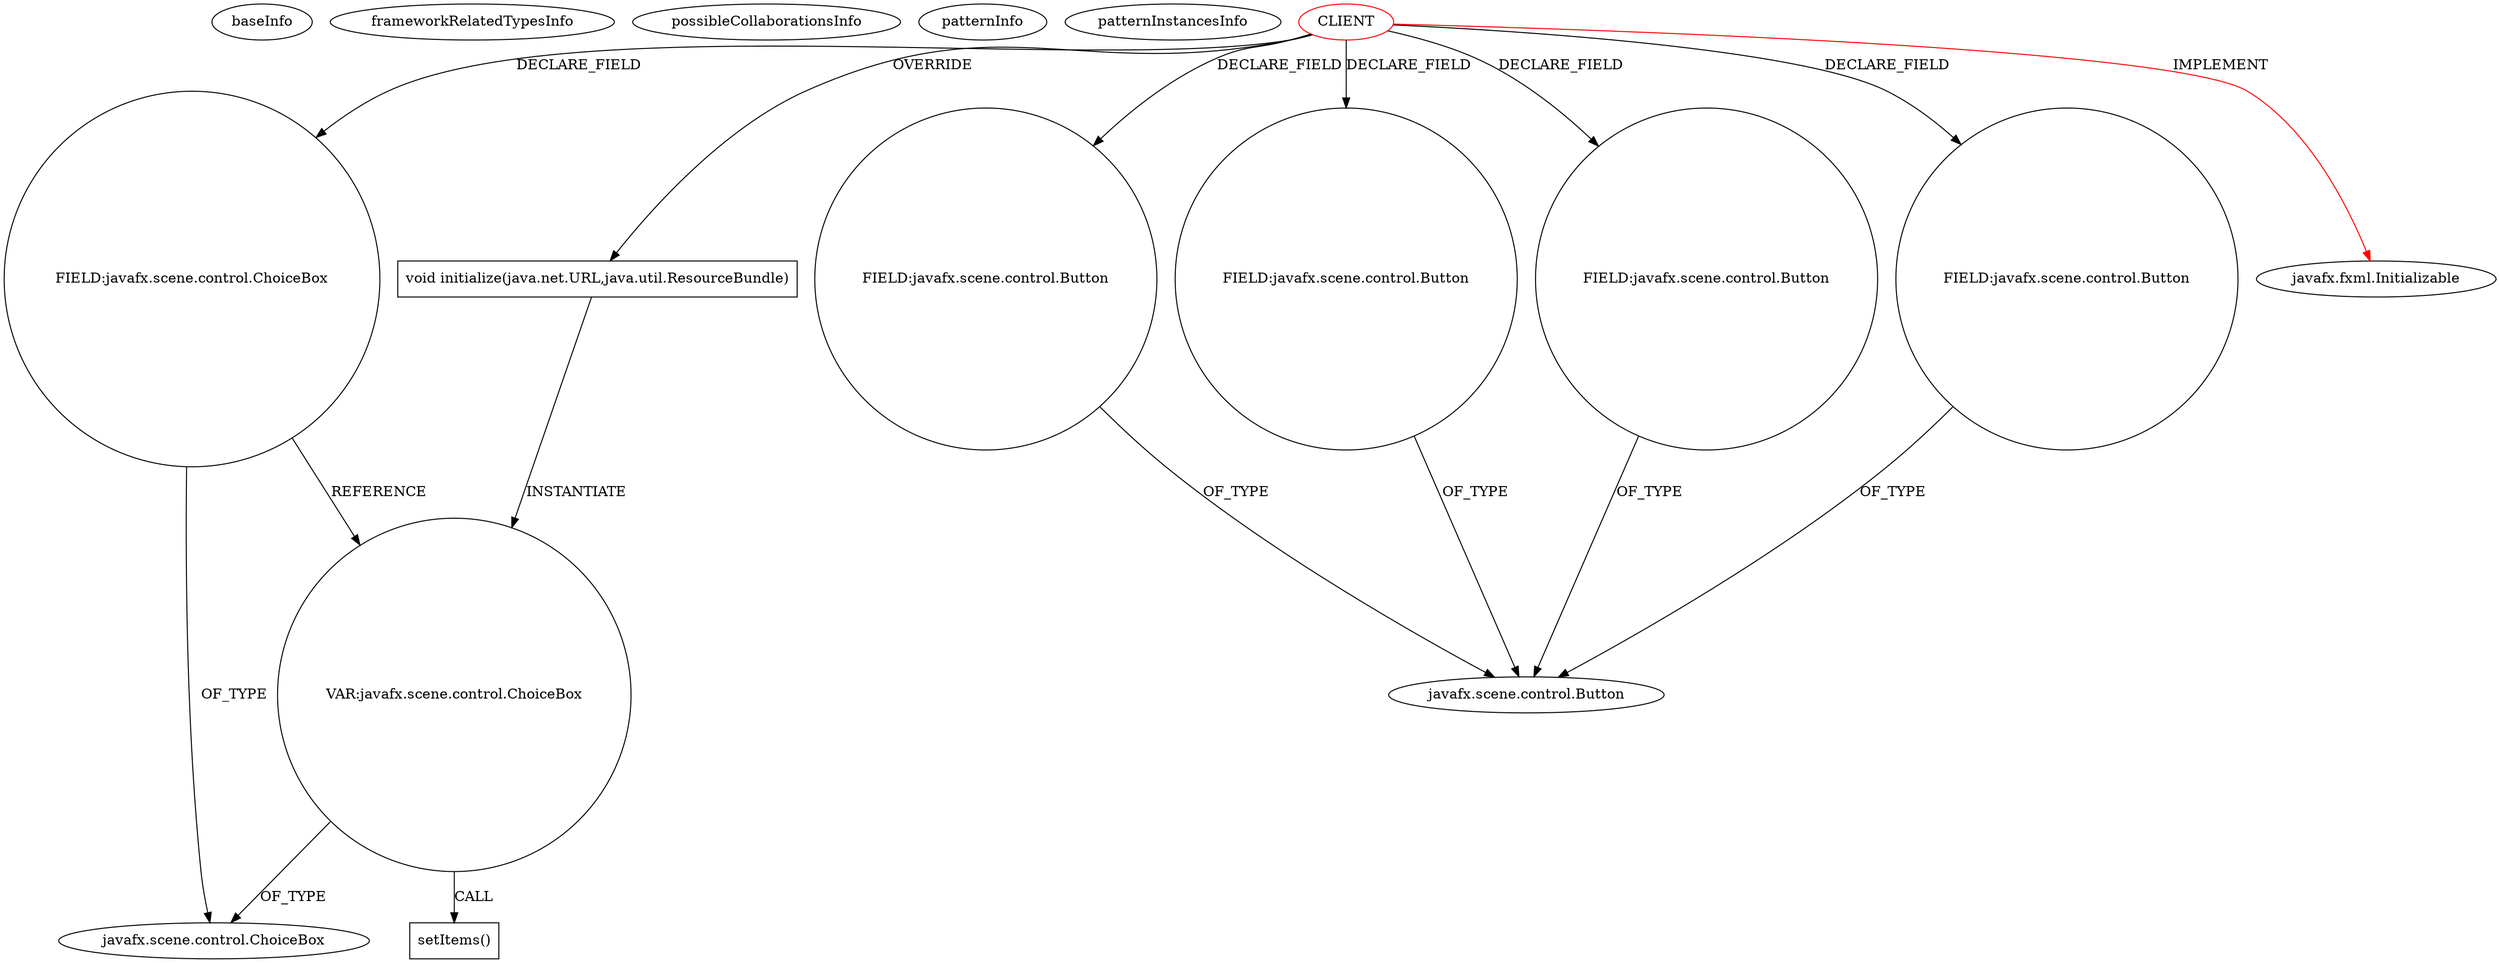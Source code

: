 digraph {
baseInfo[graphId=1238,category="pattern",isAnonymous=false,possibleRelation=false]
frameworkRelatedTypesInfo[0="javafx.fxml.Initializable"]
possibleCollaborationsInfo[]
patternInfo[frequency=2.0,patternRootClient=0]
patternInstancesInfo[0="henrik-bak-scbuildplanner~/henrik-bak-scbuildplanner/scbuildplanner-master/src/main/java/com/ezzored/starcraftbuildplanner/controller/MainWindowController.java~MainWindowController~2923",1="warpcorebreach-AAH~/warpcorebreach-AAH/AAH-master/AAH/src/aah/MgrHomepageController.java~MgrHomepageController~4734"]
22[label="FIELD:javafx.scene.control.ChoiceBox",vertexType="FIELD_DECLARATION",isFrameworkType=false,shape=circle]
23[label="javafx.scene.control.ChoiceBox",vertexType="FRAMEWORK_CLASS_TYPE",isFrameworkType=false]
0[label="CLIENT",vertexType="ROOT_CLIENT_CLASS_DECLARATION",isFrameworkType=false,color=red]
6[label="FIELD:javafx.scene.control.Button",vertexType="FIELD_DECLARATION",isFrameworkType=false,shape=circle]
8[label="FIELD:javafx.scene.control.Button",vertexType="FIELD_DECLARATION",isFrameworkType=false,shape=circle]
16[label="FIELD:javafx.scene.control.Button",vertexType="FIELD_DECLARATION",isFrameworkType=false,shape=circle]
2[label="FIELD:javafx.scene.control.Button",vertexType="FIELD_DECLARATION",isFrameworkType=false,shape=circle]
40[label="void initialize(java.net.URL,java.util.ResourceBundle)",vertexType="OVERRIDING_METHOD_DECLARATION",isFrameworkType=false,shape=box]
1[label="javafx.fxml.Initializable",vertexType="FRAMEWORK_INTERFACE_TYPE",isFrameworkType=false]
48[label="VAR:javafx.scene.control.ChoiceBox",vertexType="VARIABLE_EXPRESION",isFrameworkType=false,shape=circle]
49[label="setItems()",vertexType="INSIDE_CALL",isFrameworkType=false,shape=box]
3[label="javafx.scene.control.Button",vertexType="FRAMEWORK_CLASS_TYPE",isFrameworkType=false]
0->16[label="DECLARE_FIELD"]
0->8[label="DECLARE_FIELD"]
0->40[label="OVERRIDE"]
0->2[label="DECLARE_FIELD"]
8->3[label="OF_TYPE"]
6->3[label="OF_TYPE"]
0->6[label="DECLARE_FIELD"]
0->1[label="IMPLEMENT",color=red]
2->3[label="OF_TYPE"]
40->48[label="INSTANTIATE"]
22->23[label="OF_TYPE"]
48->23[label="OF_TYPE"]
16->3[label="OF_TYPE"]
0->22[label="DECLARE_FIELD"]
22->48[label="REFERENCE"]
48->49[label="CALL"]
}
